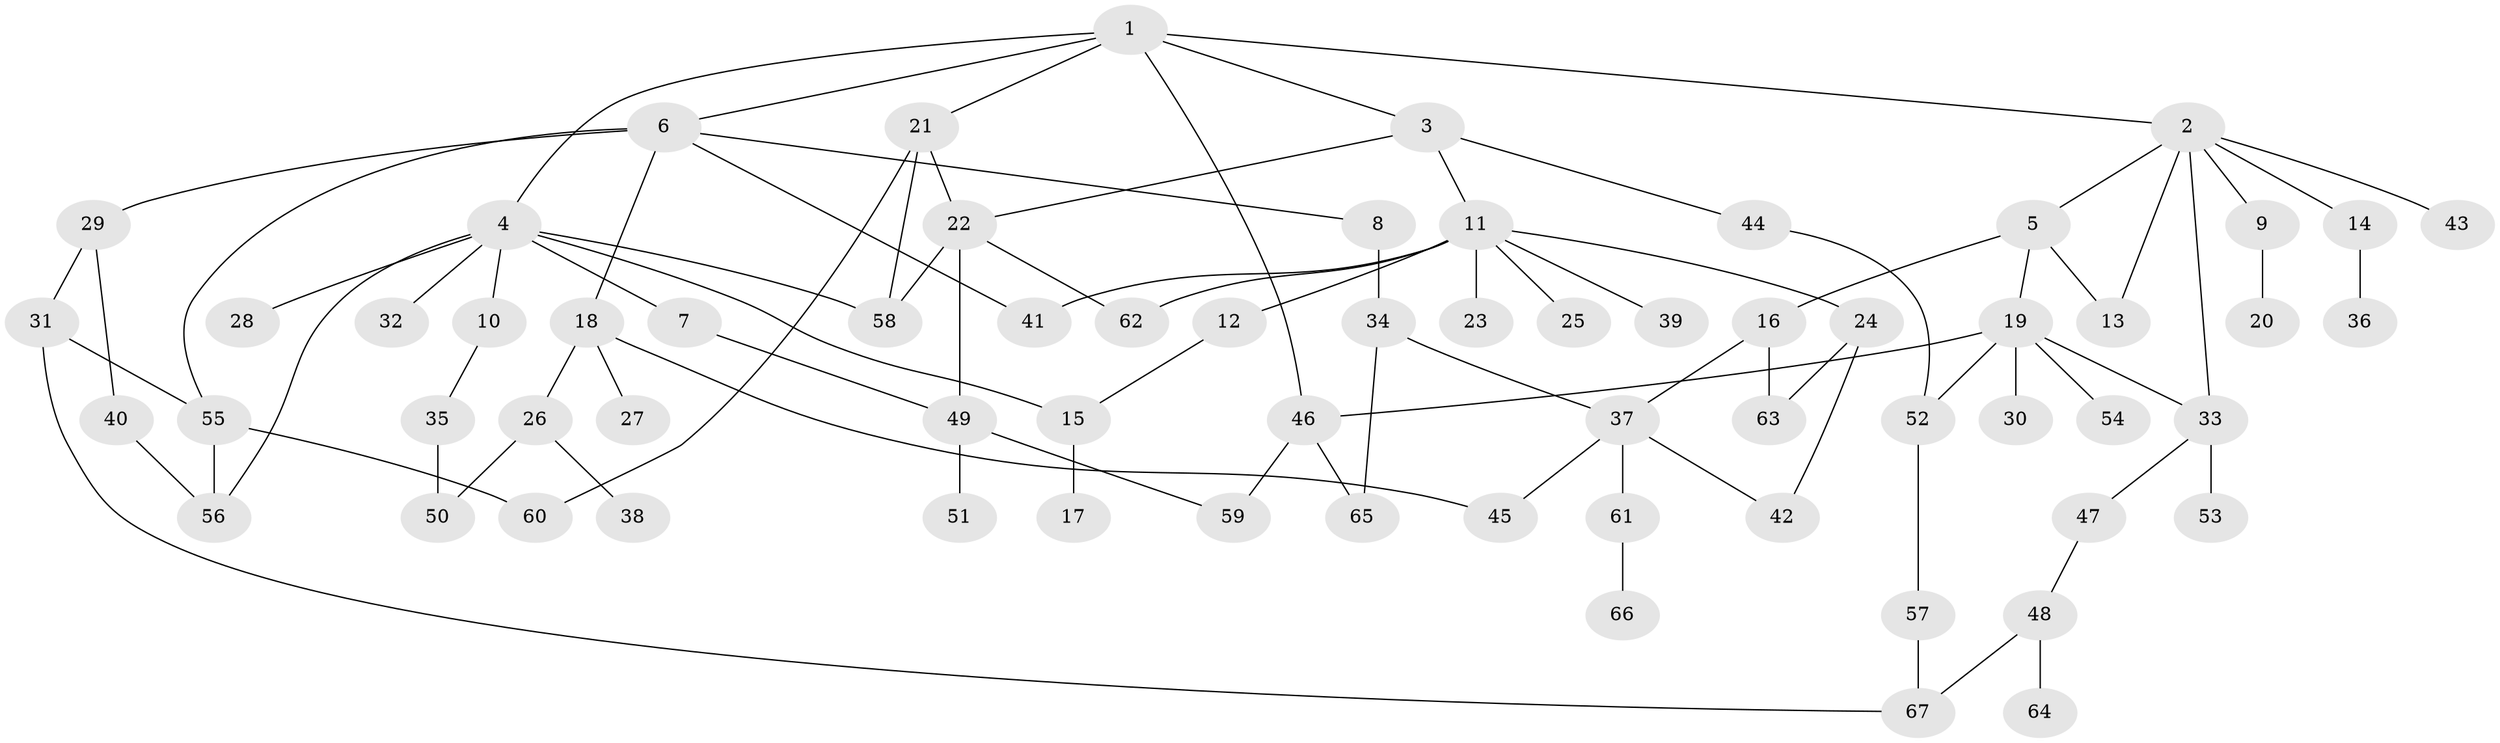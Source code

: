 // coarse degree distribution, {8: 0.045454545454545456, 6: 0.022727272727272728, 4: 0.06818181818181818, 9: 0.022727272727272728, 3: 0.20454545454545456, 7: 0.06818181818181818, 2: 0.22727272727272727, 1: 0.3181818181818182, 5: 0.022727272727272728}
// Generated by graph-tools (version 1.1) at 2025/23/03/03/25 07:23:35]
// undirected, 67 vertices, 90 edges
graph export_dot {
graph [start="1"]
  node [color=gray90,style=filled];
  1;
  2;
  3;
  4;
  5;
  6;
  7;
  8;
  9;
  10;
  11;
  12;
  13;
  14;
  15;
  16;
  17;
  18;
  19;
  20;
  21;
  22;
  23;
  24;
  25;
  26;
  27;
  28;
  29;
  30;
  31;
  32;
  33;
  34;
  35;
  36;
  37;
  38;
  39;
  40;
  41;
  42;
  43;
  44;
  45;
  46;
  47;
  48;
  49;
  50;
  51;
  52;
  53;
  54;
  55;
  56;
  57;
  58;
  59;
  60;
  61;
  62;
  63;
  64;
  65;
  66;
  67;
  1 -- 2;
  1 -- 3;
  1 -- 4;
  1 -- 6;
  1 -- 21;
  1 -- 46;
  2 -- 5;
  2 -- 9;
  2 -- 13;
  2 -- 14;
  2 -- 33;
  2 -- 43;
  3 -- 11;
  3 -- 22;
  3 -- 44;
  4 -- 7;
  4 -- 10;
  4 -- 28;
  4 -- 32;
  4 -- 15;
  4 -- 58;
  4 -- 56;
  5 -- 16;
  5 -- 19;
  5 -- 13;
  6 -- 8;
  6 -- 18;
  6 -- 29;
  6 -- 41;
  6 -- 55;
  7 -- 49;
  8 -- 34;
  9 -- 20;
  10 -- 35;
  11 -- 12;
  11 -- 23;
  11 -- 24;
  11 -- 25;
  11 -- 39;
  11 -- 62;
  11 -- 41;
  12 -- 15;
  14 -- 36;
  15 -- 17;
  16 -- 37;
  16 -- 63;
  18 -- 26;
  18 -- 27;
  18 -- 45;
  19 -- 30;
  19 -- 46;
  19 -- 54;
  19 -- 52;
  19 -- 33;
  21 -- 58;
  21 -- 22;
  21 -- 60;
  22 -- 62;
  22 -- 49;
  22 -- 58;
  24 -- 42;
  24 -- 63;
  26 -- 38;
  26 -- 50;
  29 -- 31;
  29 -- 40;
  31 -- 55;
  31 -- 67;
  33 -- 47;
  33 -- 53;
  34 -- 65;
  34 -- 37;
  35 -- 50;
  37 -- 45;
  37 -- 61;
  37 -- 42;
  40 -- 56;
  44 -- 52;
  46 -- 65;
  46 -- 59;
  47 -- 48;
  48 -- 64;
  48 -- 67;
  49 -- 51;
  49 -- 59;
  52 -- 57;
  55 -- 60;
  55 -- 56;
  57 -- 67;
  61 -- 66;
}
